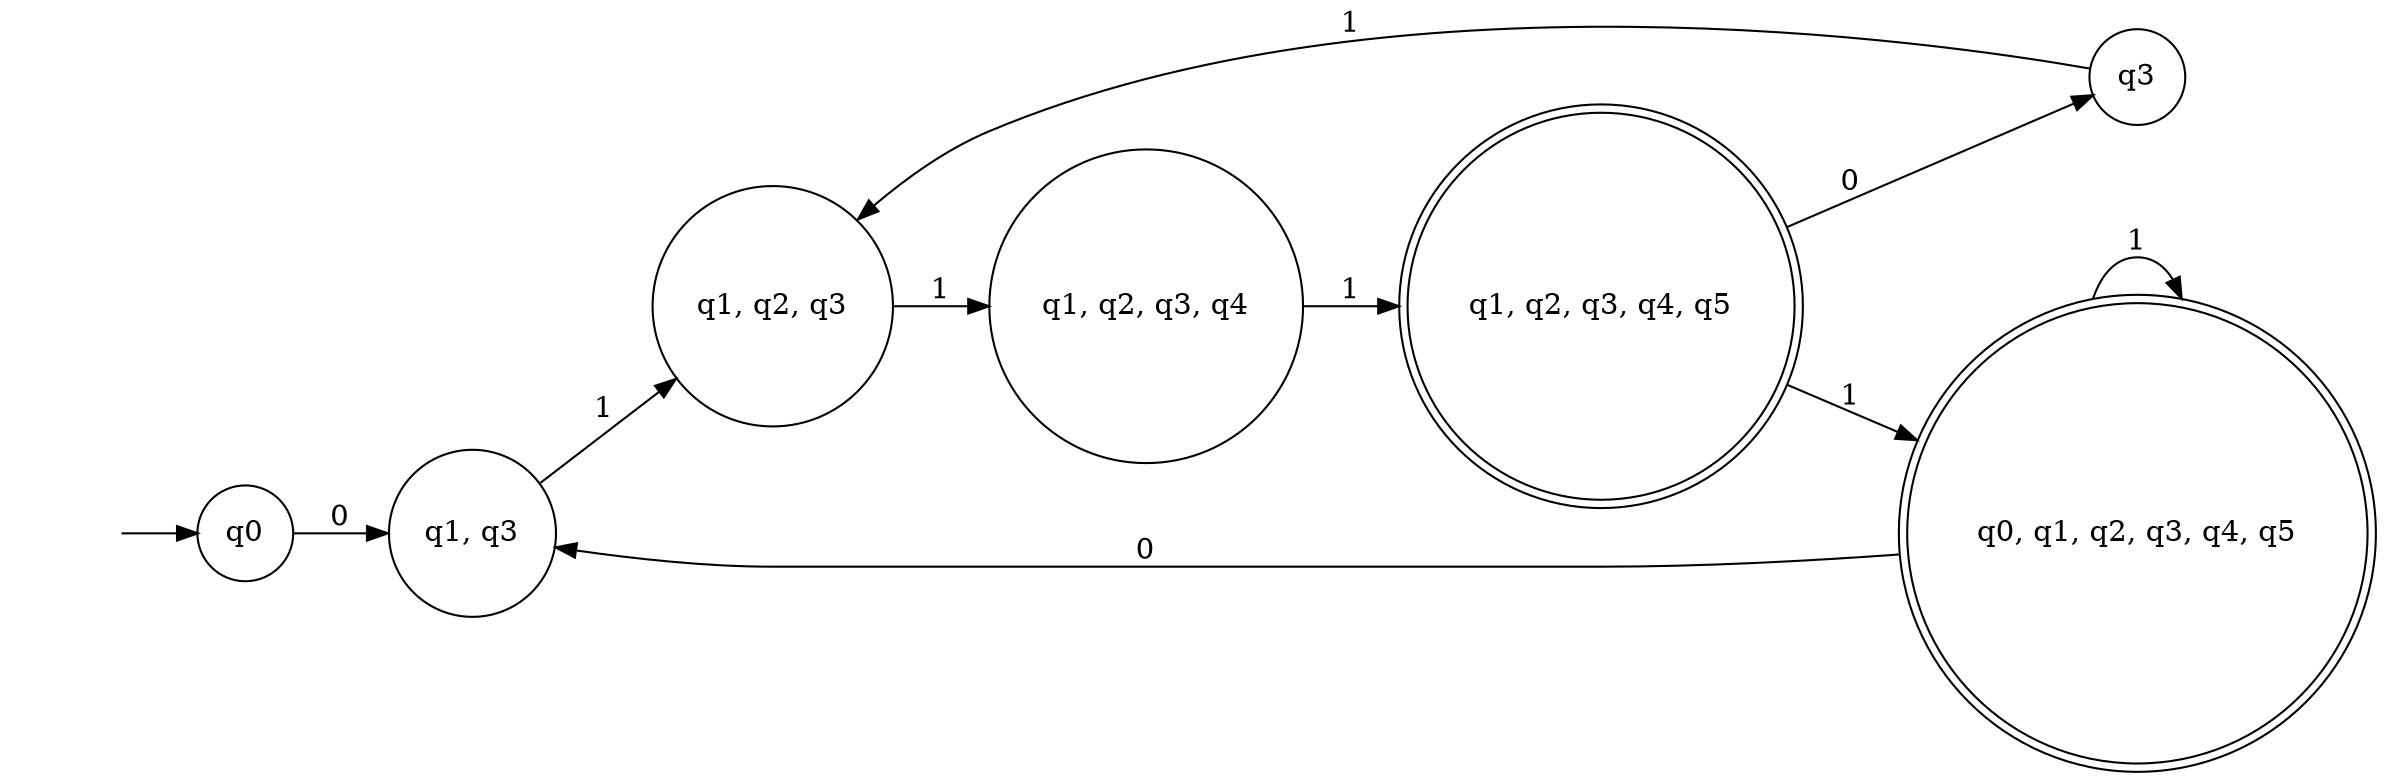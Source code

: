 digraph G {
	rankdir=LR;
	null [shape = plaintext label=""]
	1 [shape=circle label="q0"];
	2 [shape=circle label="q1, q3"];
	3 [shape=circle label="q1, q2, q3"];
	4 [shape=circle label="q1, q2, q3, q4"];
	5 [shape=doublecircle label="q1, q2, q3, q4, q5"];
	6 [shape=doublecircle label="q0, q1, q2, q3, q4, q5"];
	7 [shape=circle label="q3"];
	null -> 1
	1 -> 2 [label = "0"];
	2 -> 3 [label = "1"];
	3 -> 4 [label = "1"];
	4 -> 5 [label = "1"];
	5 -> 6 [label = "1"];
	5 -> 7 [label = "0"];
	6 -> 2 [label = "0"];
	6 -> 6 [label = "1"];
	7 -> 3 [label = "1"];
}
